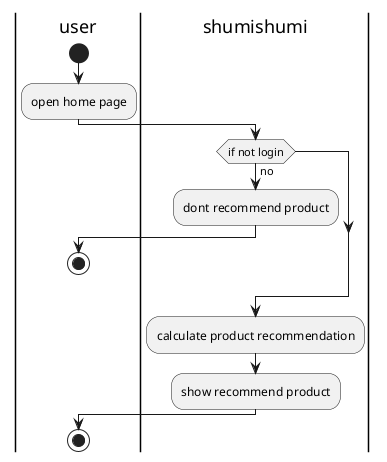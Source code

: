 @startuml recommend

|user|
start
:open home page;
|shumishumi|
if (if not login) then (no)
:dont recommend product;
|user|
stop
endif

|shumishumi|
:calculate product recommendation;
:show recommend product;
|user|
stop

@enduml